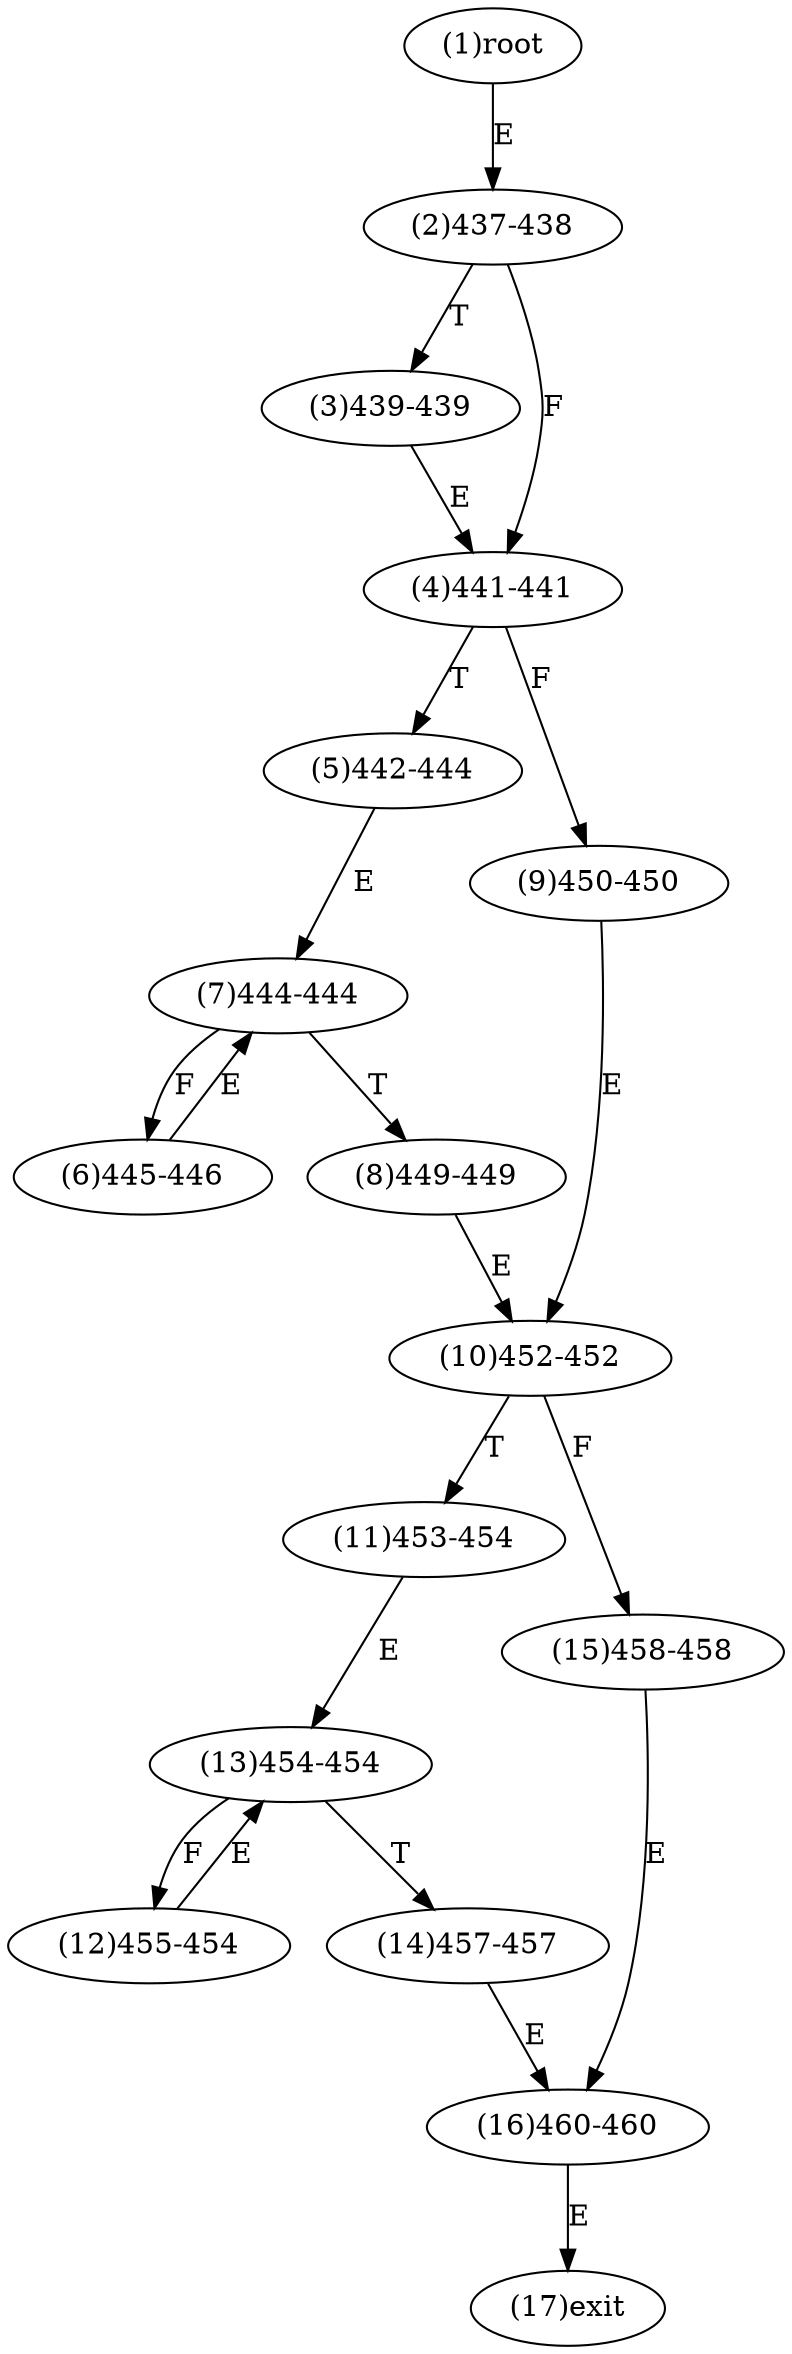 digraph "" { 
1[ label="(1)root"];
2[ label="(2)437-438"];
3[ label="(3)439-439"];
4[ label="(4)441-441"];
5[ label="(5)442-444"];
6[ label="(6)445-446"];
7[ label="(7)444-444"];
8[ label="(8)449-449"];
9[ label="(9)450-450"];
10[ label="(10)452-452"];
11[ label="(11)453-454"];
12[ label="(12)455-454"];
13[ label="(13)454-454"];
14[ label="(14)457-457"];
15[ label="(15)458-458"];
17[ label="(17)exit"];
16[ label="(16)460-460"];
1->2[ label="E"];
2->4[ label="F"];
2->3[ label="T"];
3->4[ label="E"];
4->9[ label="F"];
4->5[ label="T"];
5->7[ label="E"];
6->7[ label="E"];
7->6[ label="F"];
7->8[ label="T"];
8->10[ label="E"];
9->10[ label="E"];
10->15[ label="F"];
10->11[ label="T"];
11->13[ label="E"];
12->13[ label="E"];
13->12[ label="F"];
13->14[ label="T"];
14->16[ label="E"];
15->16[ label="E"];
16->17[ label="E"];
}